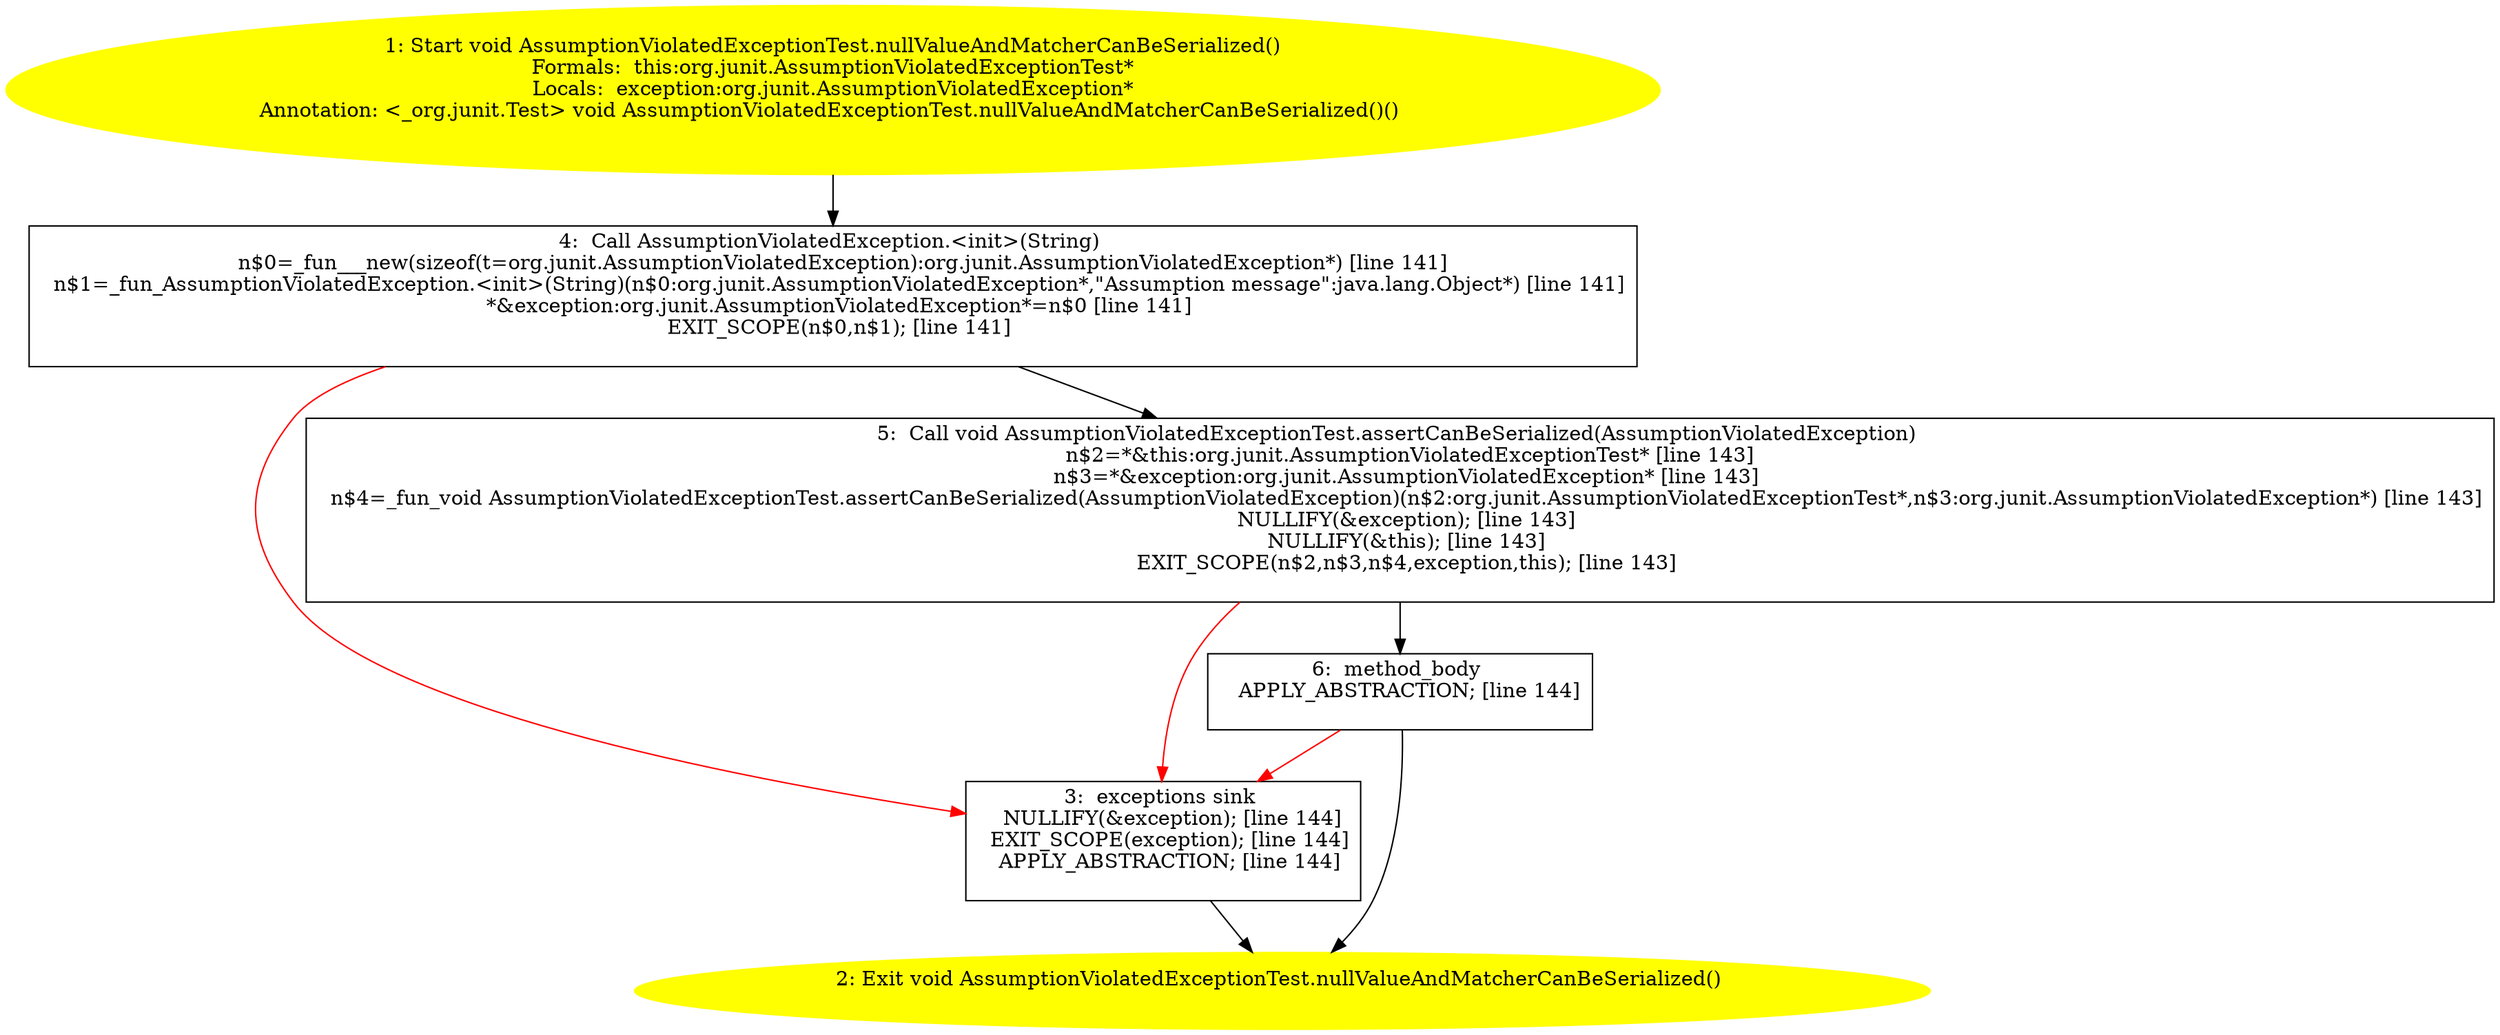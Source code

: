 /* @generated */
digraph cfg {
"org.junit.AssumptionViolatedExceptionTest.nullValueAndMatcherCanBeSerialized():void.814fb8dc84a6818aa8672357fe75fe16_1" [label="1: Start void AssumptionViolatedExceptionTest.nullValueAndMatcherCanBeSerialized()\nFormals:  this:org.junit.AssumptionViolatedExceptionTest*\nLocals:  exception:org.junit.AssumptionViolatedException*\nAnnotation: <_org.junit.Test> void AssumptionViolatedExceptionTest.nullValueAndMatcherCanBeSerialized()() \n  " color=yellow style=filled]
	

	 "org.junit.AssumptionViolatedExceptionTest.nullValueAndMatcherCanBeSerialized():void.814fb8dc84a6818aa8672357fe75fe16_1" -> "org.junit.AssumptionViolatedExceptionTest.nullValueAndMatcherCanBeSerialized():void.814fb8dc84a6818aa8672357fe75fe16_4" ;
"org.junit.AssumptionViolatedExceptionTest.nullValueAndMatcherCanBeSerialized():void.814fb8dc84a6818aa8672357fe75fe16_2" [label="2: Exit void AssumptionViolatedExceptionTest.nullValueAndMatcherCanBeSerialized() \n  " color=yellow style=filled]
	

"org.junit.AssumptionViolatedExceptionTest.nullValueAndMatcherCanBeSerialized():void.814fb8dc84a6818aa8672357fe75fe16_3" [label="3:  exceptions sink \n   NULLIFY(&exception); [line 144]\n  EXIT_SCOPE(exception); [line 144]\n  APPLY_ABSTRACTION; [line 144]\n " shape="box"]
	

	 "org.junit.AssumptionViolatedExceptionTest.nullValueAndMatcherCanBeSerialized():void.814fb8dc84a6818aa8672357fe75fe16_3" -> "org.junit.AssumptionViolatedExceptionTest.nullValueAndMatcherCanBeSerialized():void.814fb8dc84a6818aa8672357fe75fe16_2" ;
"org.junit.AssumptionViolatedExceptionTest.nullValueAndMatcherCanBeSerialized():void.814fb8dc84a6818aa8672357fe75fe16_4" [label="4:  Call AssumptionViolatedException.<init>(String) \n   n$0=_fun___new(sizeof(t=org.junit.AssumptionViolatedException):org.junit.AssumptionViolatedException*) [line 141]\n  n$1=_fun_AssumptionViolatedException.<init>(String)(n$0:org.junit.AssumptionViolatedException*,\"Assumption message\":java.lang.Object*) [line 141]\n  *&exception:org.junit.AssumptionViolatedException*=n$0 [line 141]\n  EXIT_SCOPE(n$0,n$1); [line 141]\n " shape="box"]
	

	 "org.junit.AssumptionViolatedExceptionTest.nullValueAndMatcherCanBeSerialized():void.814fb8dc84a6818aa8672357fe75fe16_4" -> "org.junit.AssumptionViolatedExceptionTest.nullValueAndMatcherCanBeSerialized():void.814fb8dc84a6818aa8672357fe75fe16_5" ;
	 "org.junit.AssumptionViolatedExceptionTest.nullValueAndMatcherCanBeSerialized():void.814fb8dc84a6818aa8672357fe75fe16_4" -> "org.junit.AssumptionViolatedExceptionTest.nullValueAndMatcherCanBeSerialized():void.814fb8dc84a6818aa8672357fe75fe16_3" [color="red" ];
"org.junit.AssumptionViolatedExceptionTest.nullValueAndMatcherCanBeSerialized():void.814fb8dc84a6818aa8672357fe75fe16_5" [label="5:  Call void AssumptionViolatedExceptionTest.assertCanBeSerialized(AssumptionViolatedException) \n   n$2=*&this:org.junit.AssumptionViolatedExceptionTest* [line 143]\n  n$3=*&exception:org.junit.AssumptionViolatedException* [line 143]\n  n$4=_fun_void AssumptionViolatedExceptionTest.assertCanBeSerialized(AssumptionViolatedException)(n$2:org.junit.AssumptionViolatedExceptionTest*,n$3:org.junit.AssumptionViolatedException*) [line 143]\n  NULLIFY(&exception); [line 143]\n  NULLIFY(&this); [line 143]\n  EXIT_SCOPE(n$2,n$3,n$4,exception,this); [line 143]\n " shape="box"]
	

	 "org.junit.AssumptionViolatedExceptionTest.nullValueAndMatcherCanBeSerialized():void.814fb8dc84a6818aa8672357fe75fe16_5" -> "org.junit.AssumptionViolatedExceptionTest.nullValueAndMatcherCanBeSerialized():void.814fb8dc84a6818aa8672357fe75fe16_6" ;
	 "org.junit.AssumptionViolatedExceptionTest.nullValueAndMatcherCanBeSerialized():void.814fb8dc84a6818aa8672357fe75fe16_5" -> "org.junit.AssumptionViolatedExceptionTest.nullValueAndMatcherCanBeSerialized():void.814fb8dc84a6818aa8672357fe75fe16_3" [color="red" ];
"org.junit.AssumptionViolatedExceptionTest.nullValueAndMatcherCanBeSerialized():void.814fb8dc84a6818aa8672357fe75fe16_6" [label="6:  method_body \n   APPLY_ABSTRACTION; [line 144]\n " shape="box"]
	

	 "org.junit.AssumptionViolatedExceptionTest.nullValueAndMatcherCanBeSerialized():void.814fb8dc84a6818aa8672357fe75fe16_6" -> "org.junit.AssumptionViolatedExceptionTest.nullValueAndMatcherCanBeSerialized():void.814fb8dc84a6818aa8672357fe75fe16_2" ;
	 "org.junit.AssumptionViolatedExceptionTest.nullValueAndMatcherCanBeSerialized():void.814fb8dc84a6818aa8672357fe75fe16_6" -> "org.junit.AssumptionViolatedExceptionTest.nullValueAndMatcherCanBeSerialized():void.814fb8dc84a6818aa8672357fe75fe16_3" [color="red" ];
}
